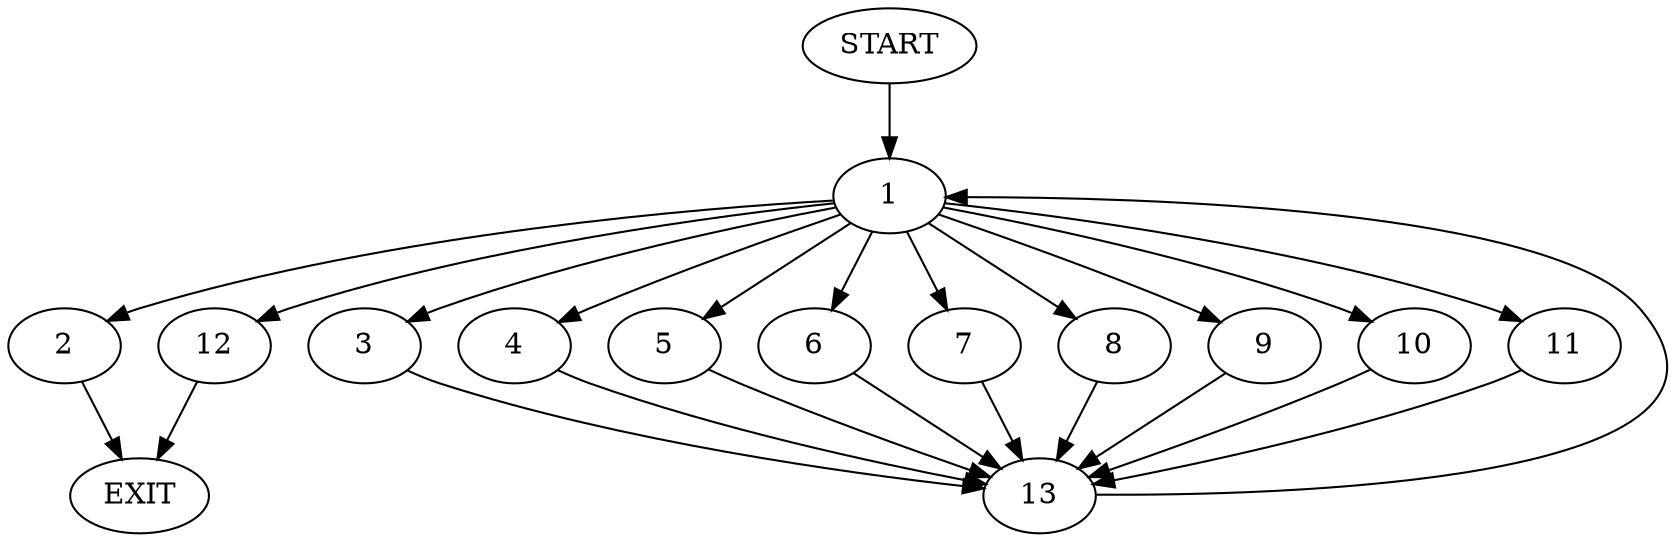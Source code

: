 digraph {
0 [label="START"]
14 [label="EXIT"]
0 -> 1
1 -> 2
1 -> 3
1 -> 4
1 -> 5
1 -> 6
1 -> 7
1 -> 8
1 -> 9
1 -> 10
1 -> 11
1 -> 12
8 -> 13
10 -> 13
9 -> 13
7 -> 13
2 -> 14
5 -> 13
11 -> 13
6 -> 13
3 -> 13
4 -> 13
12 -> 14
13 -> 1
}
